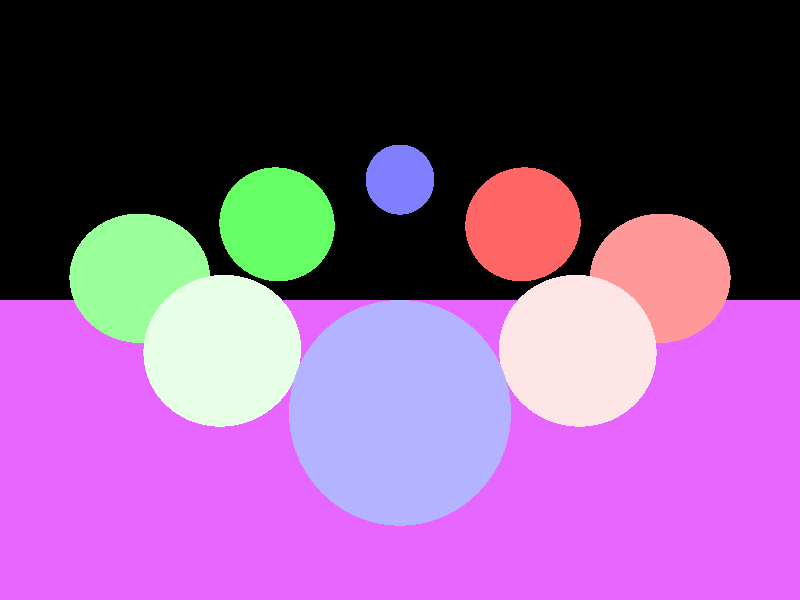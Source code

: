 camera {
location  <0, 0, 14>
up        <0,  1,  0>
right     <1.33333, 0,  0>
look_at   <0, 0, 0>
}

light_source {<50, 50, 50> color rgb <2.0, 2.0, 2.0>}



//front
sphere { <0, -1, 8.5>, 1
pigment { color rgb <0.7, 0.7, 1.0>}
finish {ambient 0.2 diffuse 0.4}
}

//middle right
sphere { <3.5, -1, 2>, 1.5
pigment { color rgb <0.9, 1.0, 0.9>}
finish {ambient 0.2 diffuse 0.4}
}

//back right
sphere { <6, 0.5, 0>, 1.5
pigment { color rgb <0.6, 1.0, 0.6>}
finish {ambient 0.2 diffuse 0.4}
}

//middle left
sphere { <-3.5, -1, 2>, 1.5
pigment { color rgb <1.0, 0.9, 0.9>}
finish {ambient 0.2 diffuse 0.4}
}

//back left
sphere { <-6, 0.5, 0>, 1.5
pigment { color rgb <1.0, 0.6, 0.6>}
finish {ambient 0.2 diffuse 0.4}
}

//back middle right
sphere { <3.25, 2, -2>, 1.5
pigment { color rgb <0.4, 1.0, 0.4>}
finish {ambient 0.2 diffuse 0.4}
}

//back middle left
sphere { <-3.25, 2, -2>, 1.5
pigment { color rgb <1.0, 0.4, 0.4>}
finish {ambient 0.2 diffuse 0.4}
}

//back
sphere { <0, 3.5, -3.5>, 1
pigment { color rgb <0.5, 0.5, 1.0>}
finish {ambient 0.2 diffuse 0.4}
}




plane {<0, 1, 0>, -4
pigment {color rgb <0.9, 0.4, 1.0>}
finish {ambient 0.3 diffuse 0.8 specular 0.8 roughness 0.001 reflection 0.8}
}